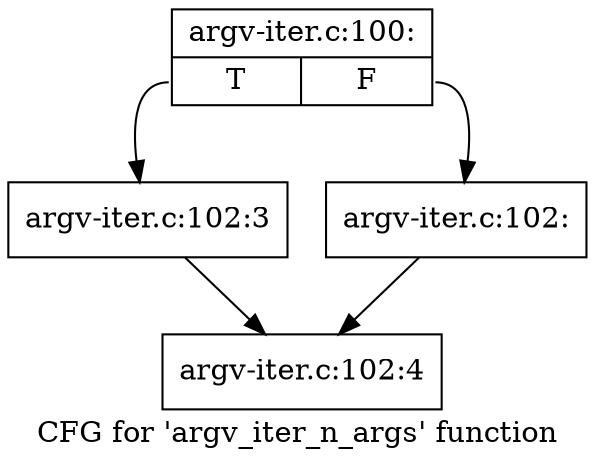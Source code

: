 digraph "CFG for 'argv_iter_n_args' function" {
	label="CFG for 'argv_iter_n_args' function";

	Node0xd475740 [shape=record,label="{argv-iter.c:100:|{<s0>T|<s1>F}}"];
	Node0xd475740:s0 -> Node0xd474200;
	Node0xd475740:s1 -> Node0xd4756d0;
	Node0xd4756d0 [shape=record,label="{argv-iter.c:102:}"];
	Node0xd4756d0 -> Node0xd474280;
	Node0xd474200 [shape=record,label="{argv-iter.c:102:3}"];
	Node0xd474200 -> Node0xd474280;
	Node0xd474280 [shape=record,label="{argv-iter.c:102:4}"];
}
